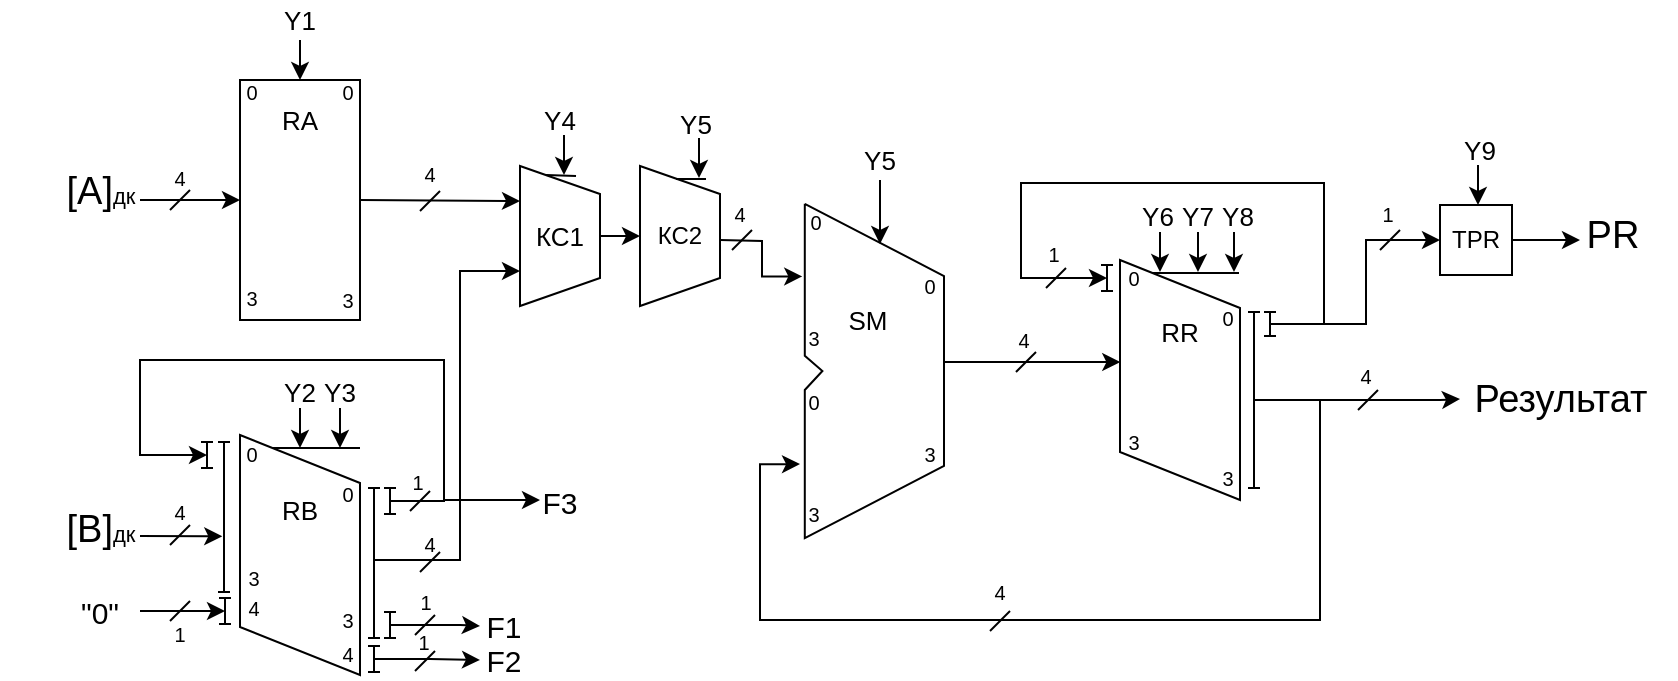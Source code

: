<mxfile version="12.4.2" type="github" pages="1">
  <diagram id="UDKq7_Os_IAYumSqIr6m" name="Page-1">
    <mxGraphModel dx="1269" dy="413" grid="1" gridSize="10" guides="1" tooltips="1" connect="1" arrows="1" fold="1" page="1" pageScale="1" pageWidth="827" pageHeight="1169" math="0" shadow="0">
      <root>
        <mxCell id="0"/>
        <mxCell id="1" parent="0"/>
        <mxCell id="Xvsq2ifQtPPrCGwNNeNJ-25" style="edgeStyle=orthogonalEdgeStyle;rounded=0;orthogonalLoop=1;jettySize=auto;html=1;exitX=0.5;exitY=0;exitDx=0;exitDy=0;entryX=0.25;entryY=1;entryDx=0;entryDy=0;" parent="1" target="Xvsq2ifQtPPrCGwNNeNJ-9" edge="1">
          <mxGeometry relative="1" as="geometry">
            <mxPoint x="160" y="260" as="sourcePoint"/>
            <mxPoint x="275" y="259.333" as="targetPoint"/>
            <Array as="points"/>
          </mxGeometry>
        </mxCell>
        <mxCell id="Xvsq2ifQtPPrCGwNNeNJ-16" style="edgeStyle=orthogonalEdgeStyle;rounded=0;orthogonalLoop=1;jettySize=auto;html=1;entryX=0.5;entryY=1;entryDx=0;entryDy=0;exitX=0.896;exitY=0.474;exitDx=0;exitDy=0;exitPerimeter=0;" parent="1" edge="1">
          <mxGeometry relative="1" as="geometry">
            <mxPoint x="451.571" y="341.048" as="sourcePoint"/>
            <mxPoint x="540.143" y="341.048" as="targetPoint"/>
            <Array as="points">
              <mxPoint x="453" y="341"/>
            </Array>
          </mxGeometry>
        </mxCell>
        <mxCell id="Xvsq2ifQtPPrCGwNNeNJ-5" value="" style="shape=stencil(pZLLDsIgEEW/hj1laLRLg/ofTYpCRGgo9fH38kgTsdFISFgwczlzCVwEbBL9yBHBk7Pmwu9ycALBHhEiteBWOr9DcEB458+EBexkLD9bM+shExZ57MOElbDIV3MLdo9kAmE8wc9UNbE6/qCV1G90hzOc4Dp+U8rnt992VXhb6t7QjKdtlT0tffx/vw6Y738JhQ+TVCpF75OO3CprsZsyGxsv);fillColor=none;" parent="1" vertex="1">
          <mxGeometry x="380" y="260" width="80" height="190" as="geometry"/>
        </mxCell>
        <mxCell id="Xvsq2ifQtPPrCGwNNeNJ-6" value="" style="shape=parallelogram;perimeter=parallelogramPerimeter;whiteSpace=wrap;html=1;fillColor=none;rotation=90;" parent="1" vertex="1">
          <mxGeometry x="70" y="407.5" width="120" height="60" as="geometry"/>
        </mxCell>
        <mxCell id="Xvsq2ifQtPPrCGwNNeNJ-7" value="" style="rounded=0;whiteSpace=wrap;html=1;fillColor=none;rotation=90;" parent="1" vertex="1">
          <mxGeometry x="70" y="230" width="120" height="60" as="geometry"/>
        </mxCell>
        <mxCell id="Xvsq2ifQtPPrCGwNNeNJ-15" style="edgeStyle=orthogonalEdgeStyle;rounded=0;orthogonalLoop=1;jettySize=auto;html=1;entryX=0;entryY=0.695;entryDx=0;entryDy=0;entryPerimeter=0;" parent="1" target="Xvsq2ifQtPPrCGwNNeNJ-5" edge="1">
          <mxGeometry relative="1" as="geometry">
            <Array as="points">
              <mxPoint x="640" y="380"/>
              <mxPoint x="640" y="470"/>
              <mxPoint x="360" y="470"/>
              <mxPoint x="360" y="392"/>
            </Array>
            <mxPoint x="640" y="360" as="sourcePoint"/>
          </mxGeometry>
        </mxCell>
        <mxCell id="Xvsq2ifQtPPrCGwNNeNJ-8" value="" style="shape=parallelogram;perimeter=parallelogramPerimeter;whiteSpace=wrap;html=1;fillColor=none;rotation=90;" parent="1" vertex="1">
          <mxGeometry x="510" y="320" width="120" height="60" as="geometry"/>
        </mxCell>
        <mxCell id="Xvsq2ifQtPPrCGwNNeNJ-28" style="edgeStyle=orthogonalEdgeStyle;rounded=0;orthogonalLoop=1;jettySize=auto;html=1;entryX=0.014;entryY=0.201;entryDx=0;entryDy=0;entryPerimeter=0;" parent="1" target="Xvsq2ifQtPPrCGwNNeNJ-5" edge="1">
          <mxGeometry relative="1" as="geometry">
            <mxPoint x="374.429" y="298.143" as="targetPoint"/>
            <Array as="points"/>
            <mxPoint x="340" y="280" as="sourcePoint"/>
          </mxGeometry>
        </mxCell>
        <mxCell id="lRGKhJD0lFGkCF1CnEOc-29" style="edgeStyle=orthogonalEdgeStyle;rounded=0;jumpSize=0;orthogonalLoop=1;jettySize=auto;html=1;exitX=0.5;exitY=0;exitDx=0;exitDy=0;entryX=0.5;entryY=1;entryDx=0;entryDy=0;fontSize=12;" parent="1" source="Xvsq2ifQtPPrCGwNNeNJ-9" target="lRGKhJD0lFGkCF1CnEOc-24" edge="1">
          <mxGeometry relative="1" as="geometry"/>
        </mxCell>
        <mxCell id="Xvsq2ifQtPPrCGwNNeNJ-9" value="&lt;span style=&quot;font-size: 13px ; white-space: normal&quot;&gt;КС1&lt;/span&gt;" style="shape=trapezoid;perimeter=trapezoidPerimeter;whiteSpace=wrap;html=1;fillColor=none;rotation=90;horizontal=0;" parent="1" vertex="1">
          <mxGeometry x="225" y="258" width="70" height="40" as="geometry"/>
        </mxCell>
        <mxCell id="Xvsq2ifQtPPrCGwNNeNJ-13" value="" style="endArrow=classic;html=1;entryX=0.5;entryY=1;entryDx=0;entryDy=0;" parent="1" target="Xvsq2ifQtPPrCGwNNeNJ-7" edge="1">
          <mxGeometry width="50" height="50" relative="1" as="geometry">
            <mxPoint x="50" y="260" as="sourcePoint"/>
            <mxPoint x="150" y="520" as="targetPoint"/>
            <Array as="points"/>
          </mxGeometry>
        </mxCell>
        <mxCell id="Xvsq2ifQtPPrCGwNNeNJ-14" value="" style="endArrow=classic;html=1;entryX=0.629;entryY=0.81;entryDx=0;entryDy=0;entryPerimeter=0;" parent="1" edge="1">
          <mxGeometry width="50" height="50" relative="1" as="geometry">
            <mxPoint x="50" y="428" as="sourcePoint"/>
            <mxPoint x="91.14" y="428.175" as="targetPoint"/>
            <Array as="points"/>
          </mxGeometry>
        </mxCell>
        <mxCell id="Xvsq2ifQtPPrCGwNNeNJ-23" style="edgeStyle=orthogonalEdgeStyle;rounded=0;orthogonalLoop=1;jettySize=auto;html=1;exitX=0.5;exitY=0.5;exitDx=0;exitDy=0;exitPerimeter=0;entryX=0.75;entryY=1;entryDx=0;entryDy=0;" parent="1" source="Xvsq2ifQtPPrCGwNNeNJ-17" target="Xvsq2ifQtPPrCGwNNeNJ-9" edge="1">
          <mxGeometry relative="1" as="geometry">
            <mxPoint x="210" y="340" as="targetPoint"/>
            <Array as="points">
              <mxPoint x="167" y="440"/>
              <mxPoint x="210" y="440"/>
              <mxPoint x="210" y="296"/>
            </Array>
          </mxGeometry>
        </mxCell>
        <mxCell id="Xvsq2ifQtPPrCGwNNeNJ-17" value="" style="shape=crossbar;whiteSpace=wrap;html=1;rounded=1;fillColor=none;rotation=90;" parent="1" vertex="1">
          <mxGeometry x="129.5" y="438.5" width="75" height="6" as="geometry"/>
        </mxCell>
        <mxCell id="Xvsq2ifQtPPrCGwNNeNJ-21" style="edgeStyle=orthogonalEdgeStyle;rounded=0;orthogonalLoop=1;jettySize=auto;html=1;exitX=0.5;exitY=0.5;exitDx=0;exitDy=0;exitPerimeter=0;" parent="1" source="Xvsq2ifQtPPrCGwNNeNJ-18" edge="1">
          <mxGeometry relative="1" as="geometry">
            <mxPoint x="220" y="490" as="targetPoint"/>
            <Array as="points">
              <mxPoint x="195" y="490"/>
            </Array>
          </mxGeometry>
        </mxCell>
        <mxCell id="Xvsq2ifQtPPrCGwNNeNJ-18" value="" style="shape=crossbar;whiteSpace=wrap;html=1;rounded=1;fillColor=none;rotation=90;" parent="1" vertex="1">
          <mxGeometry x="160.5" y="486.5" width="13" height="6" as="geometry"/>
        </mxCell>
        <mxCell id="Xvsq2ifQtPPrCGwNNeNJ-22" style="edgeStyle=orthogonalEdgeStyle;rounded=0;orthogonalLoop=1;jettySize=auto;html=1;exitX=0.5;exitY=0.5;exitDx=0;exitDy=0;exitPerimeter=0;" parent="1" source="Xvsq2ifQtPPrCGwNNeNJ-19" edge="1">
          <mxGeometry relative="1" as="geometry">
            <mxPoint x="220" y="473" as="targetPoint"/>
            <Array as="points">
              <mxPoint x="210" y="473"/>
              <mxPoint x="210" y="473"/>
            </Array>
          </mxGeometry>
        </mxCell>
        <mxCell id="Xvsq2ifQtPPrCGwNNeNJ-19" value="" style="shape=crossbar;whiteSpace=wrap;html=1;rounded=1;fillColor=none;rotation=90;" parent="1" vertex="1">
          <mxGeometry x="168.5" y="469.5" width="13" height="6" as="geometry"/>
        </mxCell>
        <mxCell id="Xvsq2ifQtPPrCGwNNeNJ-33" style="edgeStyle=orthogonalEdgeStyle;rounded=0;orthogonalLoop=1;jettySize=auto;html=1;exitX=0.5;exitY=0.5;exitDx=0;exitDy=0;exitPerimeter=0;entryX=0;entryY=0.5;entryDx=0;entryDy=0;" parent="1" source="Xvsq2ifQtPPrCGwNNeNJ-31" target="Xvsq2ifQtPPrCGwNNeNJ-82" edge="1">
          <mxGeometry relative="1" as="geometry">
            <mxPoint x="700" y="341" as="targetPoint"/>
            <Array as="points">
              <mxPoint x="700" y="360"/>
            </Array>
          </mxGeometry>
        </mxCell>
        <mxCell id="Xvsq2ifQtPPrCGwNNeNJ-31" value="" style="shape=crossbar;whiteSpace=wrap;html=1;rounded=1;fillColor=none;rotation=90;" parent="1" vertex="1">
          <mxGeometry x="563" y="357" width="88" height="6" as="geometry"/>
        </mxCell>
        <mxCell id="Xvsq2ifQtPPrCGwNNeNJ-34" style="edgeStyle=orthogonalEdgeStyle;rounded=0;orthogonalLoop=1;jettySize=auto;html=1;exitX=0.5;exitY=0.5;exitDx=0;exitDy=0;exitPerimeter=0;" parent="1" source="Xvsq2ifQtPPrCGwNNeNJ-32" edge="1">
          <mxGeometry relative="1" as="geometry">
            <mxPoint x="700" y="280" as="targetPoint"/>
            <Array as="points">
              <mxPoint x="663" y="322"/>
              <mxPoint x="663" y="280"/>
              <mxPoint x="700" y="280"/>
            </Array>
          </mxGeometry>
        </mxCell>
        <mxCell id="Xvsq2ifQtPPrCGwNNeNJ-32" value="" style="shape=crossbar;whiteSpace=wrap;html=1;rounded=1;fillColor=none;rotation=90;" parent="1" vertex="1">
          <mxGeometry x="609" y="319" width="12" height="6" as="geometry"/>
        </mxCell>
        <mxCell id="Xvsq2ifQtPPrCGwNNeNJ-35" value="" style="endArrow=none;html=1;" parent="1" edge="1">
          <mxGeometry width="50" height="50" relative="1" as="geometry">
            <mxPoint x="116.5" y="384" as="sourcePoint"/>
            <mxPoint x="160" y="384" as="targetPoint"/>
          </mxGeometry>
        </mxCell>
        <mxCell id="Xvsq2ifQtPPrCGwNNeNJ-36" value="" style="endArrow=none;html=1;" parent="1" edge="1">
          <mxGeometry width="50" height="50" relative="1" as="geometry">
            <mxPoint x="253" y="247.5" as="sourcePoint"/>
            <mxPoint x="268" y="248" as="targetPoint"/>
          </mxGeometry>
        </mxCell>
        <mxCell id="Xvsq2ifQtPPrCGwNNeNJ-37" value="" style="endArrow=none;html=1;" parent="1" edge="1">
          <mxGeometry width="50" height="50" relative="1" as="geometry">
            <mxPoint x="556" y="296.5" as="sourcePoint"/>
            <mxPoint x="599.5" y="296.5" as="targetPoint"/>
          </mxGeometry>
        </mxCell>
        <mxCell id="Xvsq2ifQtPPrCGwNNeNJ-39" value="" style="endArrow=classic;html=1;entryX=0;entryY=0.5;entryDx=0;entryDy=0;" parent="1" target="Xvsq2ifQtPPrCGwNNeNJ-7" edge="1">
          <mxGeometry width="50" height="50" relative="1" as="geometry">
            <mxPoint x="130" y="180" as="sourcePoint"/>
            <mxPoint x="160" y="130" as="targetPoint"/>
          </mxGeometry>
        </mxCell>
        <mxCell id="Xvsq2ifQtPPrCGwNNeNJ-40" value="" style="endArrow=classic;html=1;entryX=0;entryY=0.5;entryDx=0;entryDy=0;" parent="1" edge="1">
          <mxGeometry width="50" height="50" relative="1" as="geometry">
            <mxPoint x="262" y="227.5" as="sourcePoint"/>
            <mxPoint x="262" y="247.5" as="targetPoint"/>
          </mxGeometry>
        </mxCell>
        <mxCell id="Xvsq2ifQtPPrCGwNNeNJ-42" value="" style="endArrow=classic;html=1;entryX=0;entryY=0.5;entryDx=0;entryDy=0;" parent="1" edge="1">
          <mxGeometry width="50" height="50" relative="1" as="geometry">
            <mxPoint x="420" y="250" as="sourcePoint"/>
            <mxPoint x="420" y="282" as="targetPoint"/>
          </mxGeometry>
        </mxCell>
        <mxCell id="Xvsq2ifQtPPrCGwNNeNJ-43" value="" style="endArrow=classic;html=1;entryX=0;entryY=0.5;entryDx=0;entryDy=0;" parent="1" edge="1">
          <mxGeometry width="50" height="50" relative="1" as="geometry">
            <mxPoint x="579" y="276" as="sourcePoint"/>
            <mxPoint x="579" y="296" as="targetPoint"/>
          </mxGeometry>
        </mxCell>
        <mxCell id="Xvsq2ifQtPPrCGwNNeNJ-44" value="" style="endArrow=classic;html=1;entryX=0;entryY=0.5;entryDx=0;entryDy=0;" parent="1" edge="1">
          <mxGeometry width="50" height="50" relative="1" as="geometry">
            <mxPoint x="597" y="276" as="sourcePoint"/>
            <mxPoint x="597" y="296" as="targetPoint"/>
          </mxGeometry>
        </mxCell>
        <mxCell id="Xvsq2ifQtPPrCGwNNeNJ-45" value="" style="endArrow=classic;html=1;entryX=0;entryY=0.5;entryDx=0;entryDy=0;" parent="1" edge="1">
          <mxGeometry width="50" height="50" relative="1" as="geometry">
            <mxPoint x="560" y="276" as="sourcePoint"/>
            <mxPoint x="560" y="296" as="targetPoint"/>
          </mxGeometry>
        </mxCell>
        <mxCell id="Xvsq2ifQtPPrCGwNNeNJ-48" value="" style="endArrow=classic;html=1;entryX=0;entryY=0.5;entryDx=0;entryDy=0;" parent="1" edge="1">
          <mxGeometry width="50" height="50" relative="1" as="geometry">
            <mxPoint x="130" y="364" as="sourcePoint"/>
            <mxPoint x="130" y="384" as="targetPoint"/>
          </mxGeometry>
        </mxCell>
        <mxCell id="Xvsq2ifQtPPrCGwNNeNJ-49" value="" style="endArrow=classic;html=1;entryX=0;entryY=0.5;entryDx=0;entryDy=0;" parent="1" edge="1">
          <mxGeometry width="50" height="50" relative="1" as="geometry">
            <mxPoint x="150" y="364" as="sourcePoint"/>
            <mxPoint x="150" y="384" as="targetPoint"/>
          </mxGeometry>
        </mxCell>
        <mxCell id="Xvsq2ifQtPPrCGwNNeNJ-50" value="" style="shape=crossbar;whiteSpace=wrap;html=1;rounded=1;fillColor=none;rotation=90;" parent="1" vertex="1">
          <mxGeometry x="86" y="462.5" width="13" height="6" as="geometry"/>
        </mxCell>
        <mxCell id="Xvsq2ifQtPPrCGwNNeNJ-51" value="" style="endArrow=classic;html=1;entryX=0.5;entryY=1;entryDx=0;entryDy=0;exitX=1;exitY=0.5;exitDx=0;exitDy=0;" parent="1" source="Xvsq2ifQtPPrCGwNNeNJ-54" edge="1">
          <mxGeometry width="50" height="50" relative="1" as="geometry">
            <mxPoint x="50" y="466" as="sourcePoint"/>
            <mxPoint x="92.5" y="465.5" as="targetPoint"/>
            <Array as="points"/>
          </mxGeometry>
        </mxCell>
        <mxCell id="Xvsq2ifQtPPrCGwNNeNJ-52" value="[A]&lt;span style=&quot;font-size: 11px&quot;&gt;дк&lt;/span&gt;" style="text;strokeColor=none;fillColor=none;html=1;fontSize=19;fontStyle=0;verticalAlign=middle;align=center;" parent="1" vertex="1">
          <mxGeometry x="-20" y="236" width="100" height="40" as="geometry"/>
        </mxCell>
        <mxCell id="Xvsq2ifQtPPrCGwNNeNJ-53" value="[B]&lt;span style=&quot;font-size: 11px&quot;&gt;дк&lt;/span&gt;" style="text;strokeColor=none;fillColor=none;html=1;fontSize=19;fontStyle=0;verticalAlign=middle;align=center;" parent="1" vertex="1">
          <mxGeometry x="-20" y="404.5" width="100" height="40" as="geometry"/>
        </mxCell>
        <mxCell id="Xvsq2ifQtPPrCGwNNeNJ-54" value="&quot;0&quot;" style="text;html=1;strokeColor=none;fillColor=none;align=center;verticalAlign=middle;whiteSpace=wrap;rounded=0;fontSize=15;" parent="1" vertex="1">
          <mxGeometry x="10" y="455.5" width="40" height="20" as="geometry"/>
        </mxCell>
        <mxCell id="Xvsq2ifQtPPrCGwNNeNJ-55" value="F1" style="text;html=1;strokeColor=none;fillColor=none;align=center;verticalAlign=middle;whiteSpace=wrap;rounded=0;fontSize=15;" parent="1" vertex="1">
          <mxGeometry x="212" y="462.5" width="40" height="20" as="geometry"/>
        </mxCell>
        <mxCell id="Xvsq2ifQtPPrCGwNNeNJ-56" value="F2" style="text;html=1;strokeColor=none;fillColor=none;align=center;verticalAlign=middle;whiteSpace=wrap;rounded=0;fontSize=15;" parent="1" vertex="1">
          <mxGeometry x="212" y="479.5" width="40" height="20" as="geometry"/>
        </mxCell>
        <mxCell id="Xvsq2ifQtPPrCGwNNeNJ-58" value="Y1" style="text;html=1;strokeColor=none;fillColor=none;align=center;verticalAlign=middle;whiteSpace=wrap;rounded=0;fontSize=13;" parent="1" vertex="1">
          <mxGeometry x="110" y="160" width="40" height="20" as="geometry"/>
        </mxCell>
        <mxCell id="Xvsq2ifQtPPrCGwNNeNJ-59" value="Y2" style="text;html=1;strokeColor=none;fillColor=none;align=center;verticalAlign=middle;whiteSpace=wrap;rounded=0;fontSize=13;" parent="1" vertex="1">
          <mxGeometry x="109.5" y="346" width="40" height="20" as="geometry"/>
        </mxCell>
        <mxCell id="Xvsq2ifQtPPrCGwNNeNJ-60" value="Y3" style="text;html=1;strokeColor=none;fillColor=none;align=center;verticalAlign=middle;whiteSpace=wrap;rounded=0;fontSize=13;" parent="1" vertex="1">
          <mxGeometry x="130" y="346" width="40" height="20" as="geometry"/>
        </mxCell>
        <mxCell id="Xvsq2ifQtPPrCGwNNeNJ-61" value="Y4" style="text;html=1;strokeColor=none;fillColor=none;align=center;verticalAlign=middle;whiteSpace=wrap;rounded=0;fontSize=13;" parent="1" vertex="1">
          <mxGeometry x="240" y="210" width="40" height="20" as="geometry"/>
        </mxCell>
        <mxCell id="Xvsq2ifQtPPrCGwNNeNJ-63" value="Y5" style="text;html=1;strokeColor=none;fillColor=none;align=center;verticalAlign=middle;whiteSpace=wrap;rounded=0;fontSize=13;" parent="1" vertex="1">
          <mxGeometry x="400" y="230" width="40" height="20" as="geometry"/>
        </mxCell>
        <mxCell id="Xvsq2ifQtPPrCGwNNeNJ-64" value="Y6" style="text;html=1;strokeColor=none;fillColor=none;align=center;verticalAlign=middle;whiteSpace=wrap;rounded=0;fontSize=13;" parent="1" vertex="1">
          <mxGeometry x="539" y="258" width="40" height="20" as="geometry"/>
        </mxCell>
        <mxCell id="Xvsq2ifQtPPrCGwNNeNJ-65" value="Y7" style="text;html=1;strokeColor=none;fillColor=none;align=center;verticalAlign=middle;whiteSpace=wrap;rounded=0;fontSize=13;" parent="1" vertex="1">
          <mxGeometry x="559" y="258" width="40" height="20" as="geometry"/>
        </mxCell>
        <mxCell id="Xvsq2ifQtPPrCGwNNeNJ-66" value="Y8" style="text;html=1;strokeColor=none;fillColor=none;align=center;verticalAlign=middle;whiteSpace=wrap;rounded=0;fontSize=13;" parent="1" vertex="1">
          <mxGeometry x="579" y="258" width="40" height="20" as="geometry"/>
        </mxCell>
        <mxCell id="Xvsq2ifQtPPrCGwNNeNJ-67" value="" style="endArrow=none;html=1;fontSize=13;" parent="1" edge="1">
          <mxGeometry width="50" height="50" relative="1" as="geometry">
            <mxPoint x="475" y="475.5" as="sourcePoint"/>
            <mxPoint x="485" y="465.5" as="targetPoint"/>
          </mxGeometry>
        </mxCell>
        <mxCell id="Xvsq2ifQtPPrCGwNNeNJ-68" value="" style="endArrow=none;html=1;fontSize=13;" parent="1" edge="1">
          <mxGeometry width="50" height="50" relative="1" as="geometry">
            <mxPoint x="488" y="346" as="sourcePoint"/>
            <mxPoint x="498" y="336" as="targetPoint"/>
          </mxGeometry>
        </mxCell>
        <mxCell id="Xvsq2ifQtPPrCGwNNeNJ-69" value="" style="endArrow=none;html=1;fontSize=13;" parent="1" edge="1">
          <mxGeometry width="50" height="50" relative="1" as="geometry">
            <mxPoint x="190" y="446" as="sourcePoint"/>
            <mxPoint x="200" y="436" as="targetPoint"/>
          </mxGeometry>
        </mxCell>
        <mxCell id="Xvsq2ifQtPPrCGwNNeNJ-71" value="" style="endArrow=none;html=1;fontSize=13;" parent="1" edge="1">
          <mxGeometry width="50" height="50" relative="1" as="geometry">
            <mxPoint x="187.5" y="477.5" as="sourcePoint"/>
            <mxPoint x="197.5" y="467.5" as="targetPoint"/>
          </mxGeometry>
        </mxCell>
        <mxCell id="Xvsq2ifQtPPrCGwNNeNJ-72" value="" style="endArrow=none;html=1;fontSize=13;" parent="1" edge="1">
          <mxGeometry width="50" height="50" relative="1" as="geometry">
            <mxPoint x="187.5" y="495.5" as="sourcePoint"/>
            <mxPoint x="197.5" y="485.5" as="targetPoint"/>
          </mxGeometry>
        </mxCell>
        <mxCell id="Xvsq2ifQtPPrCGwNNeNJ-73" value="" style="endArrow=none;html=1;fontSize=13;" parent="1" edge="1">
          <mxGeometry width="50" height="50" relative="1" as="geometry">
            <mxPoint x="190" y="265.5" as="sourcePoint"/>
            <mxPoint x="200" y="255.5" as="targetPoint"/>
          </mxGeometry>
        </mxCell>
        <mxCell id="Xvsq2ifQtPPrCGwNNeNJ-75" value="" style="endArrow=none;html=1;fontSize=13;" parent="1" edge="1">
          <mxGeometry width="50" height="50" relative="1" as="geometry">
            <mxPoint x="346" y="285" as="sourcePoint"/>
            <mxPoint x="356" y="275" as="targetPoint"/>
          </mxGeometry>
        </mxCell>
        <mxCell id="Xvsq2ifQtPPrCGwNNeNJ-76" value="" style="endArrow=none;html=1;fontSize=13;" parent="1" edge="1">
          <mxGeometry width="50" height="50" relative="1" as="geometry">
            <mxPoint x="670" y="285" as="sourcePoint"/>
            <mxPoint x="680" y="275" as="targetPoint"/>
          </mxGeometry>
        </mxCell>
        <mxCell id="Xvsq2ifQtPPrCGwNNeNJ-77" value="" style="endArrow=none;html=1;fontSize=13;" parent="1" edge="1">
          <mxGeometry width="50" height="50" relative="1" as="geometry">
            <mxPoint x="659" y="365" as="sourcePoint"/>
            <mxPoint x="669" y="355" as="targetPoint"/>
          </mxGeometry>
        </mxCell>
        <mxCell id="Xvsq2ifQtPPrCGwNNeNJ-78" value="" style="endArrow=none;html=1;fontSize=13;" parent="1" edge="1">
          <mxGeometry width="50" height="50" relative="1" as="geometry">
            <mxPoint x="65" y="432.5" as="sourcePoint"/>
            <mxPoint x="75" y="422.5" as="targetPoint"/>
          </mxGeometry>
        </mxCell>
        <mxCell id="Xvsq2ifQtPPrCGwNNeNJ-79" value="" style="endArrow=none;html=1;fontSize=13;" parent="1" edge="1">
          <mxGeometry width="50" height="50" relative="1" as="geometry">
            <mxPoint x="65" y="470.5" as="sourcePoint"/>
            <mxPoint x="75" y="460.5" as="targetPoint"/>
          </mxGeometry>
        </mxCell>
        <mxCell id="Xvsq2ifQtPPrCGwNNeNJ-80" value="" style="endArrow=none;html=1;fontSize=13;" parent="1" edge="1">
          <mxGeometry width="50" height="50" relative="1" as="geometry">
            <mxPoint x="65" y="265" as="sourcePoint"/>
            <mxPoint x="75" y="255" as="targetPoint"/>
          </mxGeometry>
        </mxCell>
        <mxCell id="Xvsq2ifQtPPrCGwNNeNJ-82" value="Результат" style="text;strokeColor=none;fillColor=none;html=1;fontSize=19;fontStyle=0;verticalAlign=middle;align=center;" parent="1" vertex="1">
          <mxGeometry x="710" y="339.5" width="100" height="40" as="geometry"/>
        </mxCell>
        <mxCell id="Xvsq2ifQtPPrCGwNNeNJ-83" value="PR" style="text;strokeColor=none;fillColor=none;html=1;fontSize=19;fontStyle=0;verticalAlign=middle;align=center;" parent="1" vertex="1">
          <mxGeometry x="754" y="258" width="64" height="40" as="geometry"/>
        </mxCell>
        <mxCell id="Xvsq2ifQtPPrCGwNNeNJ-84" value="RB" style="text;html=1;strokeColor=none;fillColor=none;align=center;verticalAlign=middle;whiteSpace=wrap;rounded=0;fontSize=13;" parent="1" vertex="1">
          <mxGeometry x="110" y="404.5" width="40" height="20" as="geometry"/>
        </mxCell>
        <mxCell id="Xvsq2ifQtPPrCGwNNeNJ-85" value="RA" style="text;html=1;strokeColor=none;fillColor=none;align=center;verticalAlign=middle;whiteSpace=wrap;rounded=0;fontSize=13;" parent="1" vertex="1">
          <mxGeometry x="109.5" y="210" width="40" height="20" as="geometry"/>
        </mxCell>
        <mxCell id="Xvsq2ifQtPPrCGwNNeNJ-87" value="SM" style="text;html=1;strokeColor=none;fillColor=none;align=center;verticalAlign=middle;whiteSpace=wrap;rounded=0;fontSize=13;" parent="1" vertex="1">
          <mxGeometry x="393.5" y="310" width="40" height="20" as="geometry"/>
        </mxCell>
        <mxCell id="Xvsq2ifQtPPrCGwNNeNJ-88" value="RR" style="text;html=1;strokeColor=none;fillColor=none;align=center;verticalAlign=middle;whiteSpace=wrap;rounded=0;fontSize=13;" parent="1" vertex="1">
          <mxGeometry x="550" y="316" width="40" height="20" as="geometry"/>
        </mxCell>
        <mxCell id="Xvsq2ifQtPPrCGwNNeNJ-89" value="&lt;font style=&quot;font-size: 10px&quot;&gt;0&lt;/font&gt;" style="text;html=1;strokeColor=none;fillColor=none;align=center;verticalAlign=middle;whiteSpace=wrap;rounded=0;fontSize=13;" parent="1" vertex="1">
          <mxGeometry x="86" y="195" width="40" height="20" as="geometry"/>
        </mxCell>
        <mxCell id="Xvsq2ifQtPPrCGwNNeNJ-90" value="&lt;font style=&quot;font-size: 10px&quot;&gt;3&lt;/font&gt;" style="text;html=1;strokeColor=none;fillColor=none;align=center;verticalAlign=middle;whiteSpace=wrap;rounded=0;fontSize=13;" parent="1" vertex="1">
          <mxGeometry x="86" y="298" width="40" height="20" as="geometry"/>
        </mxCell>
        <mxCell id="Xvsq2ifQtPPrCGwNNeNJ-91" value="&lt;font style=&quot;font-size: 10px&quot;&gt;3&lt;/font&gt;" style="text;html=1;strokeColor=none;fillColor=none;align=center;verticalAlign=middle;whiteSpace=wrap;rounded=0;fontSize=13;" parent="1" vertex="1">
          <mxGeometry x="134" y="299" width="40" height="20" as="geometry"/>
        </mxCell>
        <mxCell id="Xvsq2ifQtPPrCGwNNeNJ-92" value="&lt;font style=&quot;font-size: 10px&quot;&gt;0&lt;/font&gt;" style="text;html=1;strokeColor=none;fillColor=none;align=center;verticalAlign=middle;whiteSpace=wrap;rounded=0;fontSize=13;" parent="1" vertex="1">
          <mxGeometry x="133.5" y="195" width="40" height="20" as="geometry"/>
        </mxCell>
        <mxCell id="Xvsq2ifQtPPrCGwNNeNJ-93" value="&lt;font style=&quot;font-size: 10px&quot;&gt;0&lt;/font&gt;" style="text;html=1;strokeColor=none;fillColor=none;align=center;verticalAlign=middle;whiteSpace=wrap;rounded=0;fontSize=13;" parent="1" vertex="1">
          <mxGeometry x="86" y="375.5" width="40" height="20" as="geometry"/>
        </mxCell>
        <mxCell id="Xvsq2ifQtPPrCGwNNeNJ-94" value="&lt;font style=&quot;font-size: 10px&quot;&gt;0&lt;/font&gt;" style="text;html=1;strokeColor=none;fillColor=none;align=center;verticalAlign=middle;whiteSpace=wrap;rounded=0;fontSize=13;" parent="1" vertex="1">
          <mxGeometry x="133.5" y="395.5" width="40" height="20" as="geometry"/>
        </mxCell>
        <mxCell id="Xvsq2ifQtPPrCGwNNeNJ-95" value="&lt;font style=&quot;font-size: 10px&quot;&gt;3&lt;/font&gt;" style="text;html=1;strokeColor=none;fillColor=none;align=center;verticalAlign=middle;whiteSpace=wrap;rounded=0;fontSize=13;" parent="1" vertex="1">
          <mxGeometry x="87" y="438" width="40" height="20" as="geometry"/>
        </mxCell>
        <mxCell id="Xvsq2ifQtPPrCGwNNeNJ-96" value="&lt;font style=&quot;font-size: 10px&quot;&gt;4&lt;/font&gt;" style="text;html=1;strokeColor=none;fillColor=none;align=center;verticalAlign=middle;whiteSpace=wrap;rounded=0;fontSize=13;" parent="1" vertex="1">
          <mxGeometry x="87" y="452.5" width="40" height="20" as="geometry"/>
        </mxCell>
        <mxCell id="Xvsq2ifQtPPrCGwNNeNJ-97" value="" style="shape=crossbar;whiteSpace=wrap;html=1;rounded=1;fillColor=none;rotation=90;" parent="1" vertex="1">
          <mxGeometry x="54.5" y="415.5" width="75" height="6" as="geometry"/>
        </mxCell>
        <mxCell id="Xvsq2ifQtPPrCGwNNeNJ-98" value="&lt;font style=&quot;font-size: 10px&quot;&gt;3&lt;/font&gt;" style="text;html=1;strokeColor=none;fillColor=none;align=center;verticalAlign=middle;whiteSpace=wrap;rounded=0;fontSize=13;" parent="1" vertex="1">
          <mxGeometry x="133.5" y="458.5" width="40" height="20" as="geometry"/>
        </mxCell>
        <mxCell id="Xvsq2ifQtPPrCGwNNeNJ-99" value="&lt;font style=&quot;font-size: 10px&quot;&gt;4&lt;/font&gt;" style="text;html=1;strokeColor=none;fillColor=none;align=center;verticalAlign=middle;whiteSpace=wrap;rounded=0;fontSize=13;" parent="1" vertex="1">
          <mxGeometry x="133.5" y="475.5" width="40" height="20" as="geometry"/>
        </mxCell>
        <mxCell id="Xvsq2ifQtPPrCGwNNeNJ-100" value="&lt;font style=&quot;font-size: 10px&quot;&gt;0&lt;/font&gt;" style="text;html=1;strokeColor=none;fillColor=none;align=center;verticalAlign=middle;whiteSpace=wrap;rounded=0;fontSize=13;" parent="1" vertex="1">
          <mxGeometry x="368" y="260" width="40" height="20" as="geometry"/>
        </mxCell>
        <mxCell id="Xvsq2ifQtPPrCGwNNeNJ-103" value="&lt;font style=&quot;font-size: 10px&quot;&gt;3&lt;/font&gt;" style="text;html=1;strokeColor=none;fillColor=none;align=center;verticalAlign=middle;whiteSpace=wrap;rounded=0;fontSize=13;" parent="1" vertex="1">
          <mxGeometry x="367" y="318" width="40" height="20" as="geometry"/>
        </mxCell>
        <mxCell id="Xvsq2ifQtPPrCGwNNeNJ-104" value="&lt;font style=&quot;font-size: 10px&quot;&gt;0&lt;/font&gt;" style="text;html=1;strokeColor=none;fillColor=none;align=center;verticalAlign=middle;whiteSpace=wrap;rounded=0;fontSize=13;" parent="1" vertex="1">
          <mxGeometry x="367" y="350" width="40" height="20" as="geometry"/>
        </mxCell>
        <mxCell id="Xvsq2ifQtPPrCGwNNeNJ-105" value="&lt;font style=&quot;font-size: 10px&quot;&gt;3&lt;/font&gt;" style="text;html=1;strokeColor=none;fillColor=none;align=center;verticalAlign=middle;whiteSpace=wrap;rounded=0;fontSize=13;" parent="1" vertex="1">
          <mxGeometry x="367" y="405.5" width="40" height="20" as="geometry"/>
        </mxCell>
        <mxCell id="Xvsq2ifQtPPrCGwNNeNJ-106" value="&lt;font style=&quot;font-size: 10px&quot;&gt;0&lt;/font&gt;" style="text;html=1;strokeColor=none;fillColor=none;align=center;verticalAlign=middle;whiteSpace=wrap;rounded=0;fontSize=13;" parent="1" vertex="1">
          <mxGeometry x="425" y="292" width="40" height="20" as="geometry"/>
        </mxCell>
        <mxCell id="Xvsq2ifQtPPrCGwNNeNJ-107" value="&lt;font style=&quot;font-size: 10px&quot;&gt;3&lt;/font&gt;" style="text;html=1;strokeColor=none;fillColor=none;align=center;verticalAlign=middle;whiteSpace=wrap;rounded=0;fontSize=13;" parent="1" vertex="1">
          <mxGeometry x="425" y="375.5" width="40" height="20" as="geometry"/>
        </mxCell>
        <mxCell id="Xvsq2ifQtPPrCGwNNeNJ-108" value="&lt;font style=&quot;font-size: 10px&quot;&gt;0&lt;/font&gt;" style="text;html=1;strokeColor=none;fillColor=none;align=center;verticalAlign=middle;whiteSpace=wrap;rounded=0;fontSize=13;" parent="1" vertex="1">
          <mxGeometry x="527" y="288" width="40" height="20" as="geometry"/>
        </mxCell>
        <mxCell id="Xvsq2ifQtPPrCGwNNeNJ-109" value="&lt;font style=&quot;font-size: 10px&quot;&gt;3&lt;/font&gt;" style="text;html=1;strokeColor=none;fillColor=none;align=center;verticalAlign=middle;whiteSpace=wrap;rounded=0;fontSize=13;" parent="1" vertex="1">
          <mxGeometry x="527" y="369.5" width="40" height="20" as="geometry"/>
        </mxCell>
        <mxCell id="Xvsq2ifQtPPrCGwNNeNJ-110" value="&lt;font style=&quot;font-size: 10px&quot;&gt;0&lt;/font&gt;" style="text;html=1;strokeColor=none;fillColor=none;align=center;verticalAlign=middle;whiteSpace=wrap;rounded=0;fontSize=13;" parent="1" vertex="1">
          <mxGeometry x="574" y="308" width="40" height="20" as="geometry"/>
        </mxCell>
        <mxCell id="Xvsq2ifQtPPrCGwNNeNJ-112" value="&lt;font style=&quot;font-size: 10px&quot;&gt;3&lt;/font&gt;" style="text;html=1;strokeColor=none;fillColor=none;align=center;verticalAlign=middle;whiteSpace=wrap;rounded=0;fontSize=13;" parent="1" vertex="1">
          <mxGeometry x="574" y="387.5" width="40" height="20" as="geometry"/>
        </mxCell>
        <mxCell id="Xvsq2ifQtPPrCGwNNeNJ-113" value="&lt;font style=&quot;font-size: 10px&quot;&gt;4&lt;/font&gt;" style="text;html=1;strokeColor=none;fillColor=none;align=center;verticalAlign=middle;whiteSpace=wrap;rounded=0;fontSize=13;" parent="1" vertex="1">
          <mxGeometry x="643" y="337" width="40" height="20" as="geometry"/>
        </mxCell>
        <mxCell id="Xvsq2ifQtPPrCGwNNeNJ-114" value="&lt;font style=&quot;font-size: 10px&quot;&gt;1&lt;/font&gt;" style="text;html=1;strokeColor=none;fillColor=none;align=center;verticalAlign=middle;whiteSpace=wrap;rounded=0;fontSize=13;" parent="1" vertex="1">
          <mxGeometry x="654" y="256" width="40" height="20" as="geometry"/>
        </mxCell>
        <mxCell id="Xvsq2ifQtPPrCGwNNeNJ-115" value="&lt;font style=&quot;font-size: 10px&quot;&gt;4&lt;/font&gt;" style="text;html=1;strokeColor=none;fillColor=none;align=center;verticalAlign=middle;whiteSpace=wrap;rounded=0;fontSize=13;" parent="1" vertex="1">
          <mxGeometry x="471.5" y="319" width="40" height="20" as="geometry"/>
        </mxCell>
        <mxCell id="Xvsq2ifQtPPrCGwNNeNJ-116" value="&lt;font style=&quot;font-size: 10px&quot;&gt;4&lt;/font&gt;" style="text;html=1;strokeColor=none;fillColor=none;align=center;verticalAlign=middle;whiteSpace=wrap;rounded=0;fontSize=13;" parent="1" vertex="1">
          <mxGeometry x="460" y="444.5" width="40" height="20" as="geometry"/>
        </mxCell>
        <mxCell id="Xvsq2ifQtPPrCGwNNeNJ-117" value="&lt;font style=&quot;font-size: 10px&quot;&gt;4&lt;/font&gt;" style="text;html=1;strokeColor=none;fillColor=none;align=center;verticalAlign=middle;whiteSpace=wrap;rounded=0;fontSize=13;" parent="1" vertex="1">
          <mxGeometry x="330" y="256" width="40" height="20" as="geometry"/>
        </mxCell>
        <mxCell id="Xvsq2ifQtPPrCGwNNeNJ-120" value="&lt;font style=&quot;font-size: 10px&quot;&gt;4&lt;/font&gt;" style="text;html=1;strokeColor=none;fillColor=none;align=center;verticalAlign=middle;whiteSpace=wrap;rounded=0;fontSize=13;" parent="1" vertex="1">
          <mxGeometry x="175" y="236" width="40" height="20" as="geometry"/>
        </mxCell>
        <mxCell id="Xvsq2ifQtPPrCGwNNeNJ-121" value="&lt;font style=&quot;font-size: 10px&quot;&gt;4&lt;/font&gt;" style="text;html=1;strokeColor=none;fillColor=none;align=center;verticalAlign=middle;whiteSpace=wrap;rounded=0;fontSize=13;" parent="1" vertex="1">
          <mxGeometry x="175" y="420.5" width="40" height="20" as="geometry"/>
        </mxCell>
        <mxCell id="Xvsq2ifQtPPrCGwNNeNJ-123" value="&lt;font style=&quot;font-size: 10px&quot;&gt;1&lt;/font&gt;" style="text;html=1;strokeColor=none;fillColor=none;align=center;verticalAlign=middle;whiteSpace=wrap;rounded=0;fontSize=13;" parent="1" vertex="1">
          <mxGeometry x="173" y="450" width="40" height="20" as="geometry"/>
        </mxCell>
        <mxCell id="Xvsq2ifQtPPrCGwNNeNJ-124" value="&lt;font style=&quot;font-size: 10px&quot;&gt;1&lt;/font&gt;" style="text;html=1;strokeColor=none;fillColor=none;align=center;verticalAlign=middle;whiteSpace=wrap;rounded=0;fontSize=13;" parent="1" vertex="1">
          <mxGeometry x="172" y="469.5" width="40" height="20" as="geometry"/>
        </mxCell>
        <mxCell id="Xvsq2ifQtPPrCGwNNeNJ-125" value="&lt;font style=&quot;font-size: 10px&quot;&gt;1&lt;/font&gt;" style="text;html=1;strokeColor=none;fillColor=none;align=center;verticalAlign=middle;whiteSpace=wrap;rounded=0;fontSize=13;" parent="1" vertex="1">
          <mxGeometry x="50" y="465.5" width="40" height="20" as="geometry"/>
        </mxCell>
        <mxCell id="Xvsq2ifQtPPrCGwNNeNJ-126" value="&lt;font style=&quot;font-size: 10px&quot;&gt;4&lt;/font&gt;" style="text;html=1;strokeColor=none;fillColor=none;align=center;verticalAlign=middle;whiteSpace=wrap;rounded=0;fontSize=13;" parent="1" vertex="1">
          <mxGeometry x="50" y="404.5" width="40" height="20" as="geometry"/>
        </mxCell>
        <mxCell id="Xvsq2ifQtPPrCGwNNeNJ-127" value="&lt;font style=&quot;font-size: 10px&quot;&gt;4&lt;/font&gt;" style="text;html=1;strokeColor=none;fillColor=none;align=center;verticalAlign=middle;whiteSpace=wrap;rounded=0;fontSize=13;" parent="1" vertex="1">
          <mxGeometry x="50" y="238" width="40" height="20" as="geometry"/>
        </mxCell>
        <mxCell id="lRGKhJD0lFGkCF1CnEOc-13" style="edgeStyle=orthogonalEdgeStyle;rounded=0;orthogonalLoop=1;jettySize=auto;html=1;exitX=0.5;exitY=0.5;exitDx=0;exitDy=0;exitPerimeter=0;entryX=0.5;entryY=0.5;entryDx=0;entryDy=0;entryPerimeter=0;" parent="1" source="lRGKhJD0lFGkCF1CnEOc-14" target="lRGKhJD0lFGkCF1CnEOc-16" edge="1">
          <mxGeometry relative="1" as="geometry">
            <mxPoint x="70" y="380" as="targetPoint"/>
            <Array as="points">
              <mxPoint x="202" y="411"/>
              <mxPoint x="202" y="340"/>
              <mxPoint x="50" y="340"/>
              <mxPoint x="50" y="388"/>
            </Array>
          </mxGeometry>
        </mxCell>
        <mxCell id="lRGKhJD0lFGkCF1CnEOc-14" value="" style="shape=crossbar;whiteSpace=wrap;html=1;rounded=1;fillColor=none;rotation=90;" parent="1" vertex="1">
          <mxGeometry x="168.5" y="407.5" width="13" height="6" as="geometry"/>
        </mxCell>
        <mxCell id="lRGKhJD0lFGkCF1CnEOc-15" value="" style="endArrow=none;html=1;fontSize=13;" parent="1" edge="1">
          <mxGeometry width="50" height="50" relative="1" as="geometry">
            <mxPoint x="185" y="415.5" as="sourcePoint"/>
            <mxPoint x="195" y="405.5" as="targetPoint"/>
          </mxGeometry>
        </mxCell>
        <mxCell id="lRGKhJD0lFGkCF1CnEOc-16" value="" style="shape=crossbar;whiteSpace=wrap;html=1;rounded=1;fillColor=none;rotation=90;" parent="1" vertex="1">
          <mxGeometry x="77" y="384.5" width="13" height="6" as="geometry"/>
        </mxCell>
        <mxCell id="lRGKhJD0lFGkCF1CnEOc-17" style="edgeStyle=orthogonalEdgeStyle;rounded=0;orthogonalLoop=1;jettySize=auto;html=1;entryX=0.5;entryY=0.5;entryDx=0;entryDy=0;entryPerimeter=0;" parent="1" target="lRGKhJD0lFGkCF1CnEOc-19" edge="1">
          <mxGeometry relative="1" as="geometry">
            <mxPoint x="510.5" y="291.5" as="targetPoint"/>
            <Array as="points">
              <mxPoint x="642.5" y="322.5"/>
              <mxPoint x="642.5" y="251.5"/>
              <mxPoint x="490.5" y="251.5"/>
              <mxPoint x="490.5" y="299.5"/>
            </Array>
            <mxPoint x="642" y="322" as="sourcePoint"/>
          </mxGeometry>
        </mxCell>
        <mxCell id="lRGKhJD0lFGkCF1CnEOc-19" value="" style="shape=crossbar;whiteSpace=wrap;html=1;rounded=1;fillColor=none;rotation=90;" parent="1" vertex="1">
          <mxGeometry x="527" y="296" width="13" height="6" as="geometry"/>
        </mxCell>
        <mxCell id="lRGKhJD0lFGkCF1CnEOc-23" value="&lt;font style=&quot;font-size: 10px&quot;&gt;1&lt;/font&gt;" style="text;html=1;strokeColor=none;fillColor=none;align=center;verticalAlign=middle;whiteSpace=wrap;rounded=0;fontSize=13;" parent="1" vertex="1">
          <mxGeometry x="168.5" y="389.5" width="40" height="20" as="geometry"/>
        </mxCell>
        <mxCell id="lRGKhJD0lFGkCF1CnEOc-24" value="КС2" style="shape=trapezoid;perimeter=trapezoidPerimeter;whiteSpace=wrap;html=1;fillColor=none;rotation=90;horizontal=0;" parent="1" vertex="1">
          <mxGeometry x="285" y="258" width="70" height="40" as="geometry"/>
        </mxCell>
        <mxCell id="lRGKhJD0lFGkCF1CnEOc-25" value="" style="endArrow=none;html=1;" parent="1" edge="1">
          <mxGeometry width="50" height="50" relative="1" as="geometry">
            <mxPoint x="318" y="249.5" as="sourcePoint"/>
            <mxPoint x="333" y="249.5" as="targetPoint"/>
          </mxGeometry>
        </mxCell>
        <mxCell id="lRGKhJD0lFGkCF1CnEOc-27" value="" style="endArrow=classic;html=1;entryX=0;entryY=0.5;entryDx=0;entryDy=0;" parent="1" edge="1">
          <mxGeometry width="50" height="50" relative="1" as="geometry">
            <mxPoint x="329.5" y="229" as="sourcePoint"/>
            <mxPoint x="329.5" y="249" as="targetPoint"/>
          </mxGeometry>
        </mxCell>
        <mxCell id="lRGKhJD0lFGkCF1CnEOc-28" value="Y5" style="text;html=1;strokeColor=none;fillColor=none;align=center;verticalAlign=middle;whiteSpace=wrap;rounded=0;fontSize=13;" parent="1" vertex="1">
          <mxGeometry x="308" y="209.5" width="40" height="25" as="geometry"/>
        </mxCell>
        <mxCell id="lRGKhJD0lFGkCF1CnEOc-31" style="edgeStyle=orthogonalEdgeStyle;rounded=0;jumpSize=0;orthogonalLoop=1;jettySize=auto;html=1;fontSize=12;" parent="1" source="lRGKhJD0lFGkCF1CnEOc-30" edge="1">
          <mxGeometry relative="1" as="geometry">
            <mxPoint x="770" y="280" as="targetPoint"/>
          </mxGeometry>
        </mxCell>
        <mxCell id="lRGKhJD0lFGkCF1CnEOc-30" value="TPR" style="rounded=0;whiteSpace=wrap;html=1;fontSize=12;" parent="1" vertex="1">
          <mxGeometry x="700" y="262.5" width="36" height="35" as="geometry"/>
        </mxCell>
        <mxCell id="lRGKhJD0lFGkCF1CnEOc-32" value="&lt;font style=&quot;font-size: 10px&quot;&gt;1&lt;/font&gt;" style="text;html=1;strokeColor=none;fillColor=none;align=center;verticalAlign=middle;whiteSpace=wrap;rounded=0;fontSize=13;" parent="1" vertex="1">
          <mxGeometry x="487" y="276" width="40" height="20" as="geometry"/>
        </mxCell>
        <mxCell id="lRGKhJD0lFGkCF1CnEOc-33" value="" style="endArrow=none;html=1;fontSize=13;" parent="1" edge="1">
          <mxGeometry width="50" height="50" relative="1" as="geometry">
            <mxPoint x="503" y="304" as="sourcePoint"/>
            <mxPoint x="513" y="294" as="targetPoint"/>
          </mxGeometry>
        </mxCell>
        <mxCell id="lRGKhJD0lFGkCF1CnEOc-34" value="" style="endArrow=classic;html=1;" parent="1" edge="1">
          <mxGeometry width="50" height="50" relative="1" as="geometry">
            <mxPoint x="719" y="242.5" as="sourcePoint"/>
            <mxPoint x="719" y="262.5" as="targetPoint"/>
          </mxGeometry>
        </mxCell>
        <mxCell id="AmJowm02ZT3GuE6vOowD-6" value="Y9" style="text;html=1;strokeColor=none;fillColor=none;align=center;verticalAlign=middle;whiteSpace=wrap;rounded=0;fontSize=13;" parent="1" vertex="1">
          <mxGeometry x="700" y="224.5" width="40" height="20" as="geometry"/>
        </mxCell>
        <mxCell id="uDRQB0t7qU9R_aH_Led4-1" value="" style="endArrow=classic;html=1;" edge="1" parent="1">
          <mxGeometry width="50" height="50" relative="1" as="geometry">
            <mxPoint x="202" y="410" as="sourcePoint"/>
            <mxPoint x="250" y="410" as="targetPoint"/>
          </mxGeometry>
        </mxCell>
        <mxCell id="uDRQB0t7qU9R_aH_Led4-2" value="F3" style="text;html=1;strokeColor=none;fillColor=none;align=center;verticalAlign=middle;whiteSpace=wrap;rounded=0;fontSize=15;" vertex="1" parent="1">
          <mxGeometry x="240" y="400.5" width="40" height="20" as="geometry"/>
        </mxCell>
      </root>
    </mxGraphModel>
  </diagram>
</mxfile>
